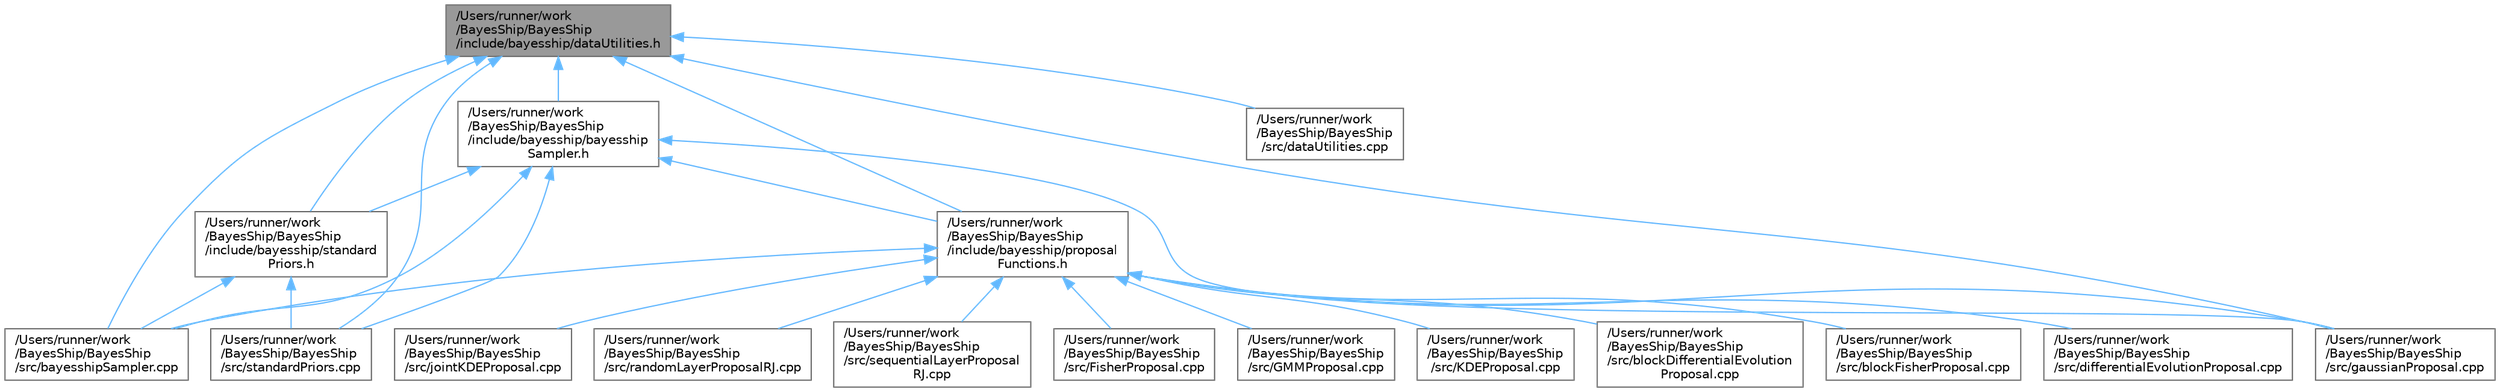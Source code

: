 digraph "/Users/runner/work/BayesShip/BayesShip/include/bayesship/dataUtilities.h"
{
 // LATEX_PDF_SIZE
  bgcolor="transparent";
  edge [fontname=Helvetica,fontsize=10,labelfontname=Helvetica,labelfontsize=10];
  node [fontname=Helvetica,fontsize=10,shape=box,height=0.2,width=0.4];
  Node1 [label="/Users/runner/work\l/BayesShip/BayesShip\l/include/bayesship/dataUtilities.h",height=0.2,width=0.4,color="gray40", fillcolor="grey60", style="filled", fontcolor="black",tooltip=" "];
  Node1 -> Node2 [dir="back",color="steelblue1",style="solid"];
  Node2 [label="/Users/runner/work\l/BayesShip/BayesShip\l/include/bayesship/bayesship\lSampler.h",height=0.2,width=0.4,color="grey40", fillcolor="white", style="filled",URL="$bayesshipSampler_8h.html",tooltip=" "];
  Node2 -> Node3 [dir="back",color="steelblue1",style="solid"];
  Node3 [label="/Users/runner/work\l/BayesShip/BayesShip\l/include/bayesship/proposal\lFunctions.h",height=0.2,width=0.4,color="grey40", fillcolor="white", style="filled",URL="$proposalFunctions_8h.html",tooltip=" "];
  Node3 -> Node4 [dir="back",color="steelblue1",style="solid"];
  Node4 [label="/Users/runner/work\l/BayesShip/BayesShip\l/src/FisherProposal.cpp",height=0.2,width=0.4,color="grey40", fillcolor="white", style="filled",URL="$FisherProposal_8cpp.html",tooltip=" "];
  Node3 -> Node5 [dir="back",color="steelblue1",style="solid"];
  Node5 [label="/Users/runner/work\l/BayesShip/BayesShip\l/src/GMMProposal.cpp",height=0.2,width=0.4,color="grey40", fillcolor="white", style="filled",URL="$GMMProposal_8cpp.html",tooltip=" "];
  Node3 -> Node6 [dir="back",color="steelblue1",style="solid"];
  Node6 [label="/Users/runner/work\l/BayesShip/BayesShip\l/src/KDEProposal.cpp",height=0.2,width=0.4,color="grey40", fillcolor="white", style="filled",URL="$KDEProposal_8cpp.html",tooltip=" "];
  Node3 -> Node7 [dir="back",color="steelblue1",style="solid"];
  Node7 [label="/Users/runner/work\l/BayesShip/BayesShip\l/src/bayesshipSampler.cpp",height=0.2,width=0.4,color="grey40", fillcolor="white", style="filled",URL="$bayesshipSampler_8cpp.html",tooltip=" "];
  Node3 -> Node8 [dir="back",color="steelblue1",style="solid"];
  Node8 [label="/Users/runner/work\l/BayesShip/BayesShip\l/src/blockDifferentialEvolution\lProposal.cpp",height=0.2,width=0.4,color="grey40", fillcolor="white", style="filled",URL="$blockDifferentialEvolutionProposal_8cpp.html",tooltip=" "];
  Node3 -> Node9 [dir="back",color="steelblue1",style="solid"];
  Node9 [label="/Users/runner/work\l/BayesShip/BayesShip\l/src/blockFisherProposal.cpp",height=0.2,width=0.4,color="grey40", fillcolor="white", style="filled",URL="$blockFisherProposal_8cpp.html",tooltip=" "];
  Node3 -> Node10 [dir="back",color="steelblue1",style="solid"];
  Node10 [label="/Users/runner/work\l/BayesShip/BayesShip\l/src/differentialEvolutionProposal.cpp",height=0.2,width=0.4,color="grey40", fillcolor="white", style="filled",URL="$differentialEvolutionProposal_8cpp.html",tooltip=" "];
  Node3 -> Node11 [dir="back",color="steelblue1",style="solid"];
  Node11 [label="/Users/runner/work\l/BayesShip/BayesShip\l/src/gaussianProposal.cpp",height=0.2,width=0.4,color="grey40", fillcolor="white", style="filled",URL="$gaussianProposal_8cpp.html",tooltip=" "];
  Node3 -> Node12 [dir="back",color="steelblue1",style="solid"];
  Node12 [label="/Users/runner/work\l/BayesShip/BayesShip\l/src/jointKDEProposal.cpp",height=0.2,width=0.4,color="grey40", fillcolor="white", style="filled",URL="$jointKDEProposal_8cpp.html",tooltip=" "];
  Node3 -> Node13 [dir="back",color="steelblue1",style="solid"];
  Node13 [label="/Users/runner/work\l/BayesShip/BayesShip\l/src/randomLayerProposalRJ.cpp",height=0.2,width=0.4,color="grey40", fillcolor="white", style="filled",URL="$randomLayerProposalRJ_8cpp.html",tooltip=" "];
  Node3 -> Node14 [dir="back",color="steelblue1",style="solid"];
  Node14 [label="/Users/runner/work\l/BayesShip/BayesShip\l/src/sequentialLayerProposal\lRJ.cpp",height=0.2,width=0.4,color="grey40", fillcolor="white", style="filled",URL="$sequentialLayerProposalRJ_8cpp.html",tooltip=" "];
  Node2 -> Node15 [dir="back",color="steelblue1",style="solid"];
  Node15 [label="/Users/runner/work\l/BayesShip/BayesShip\l/include/bayesship/standard\lPriors.h",height=0.2,width=0.4,color="grey40", fillcolor="white", style="filled",URL="$standardPriors_8h.html",tooltip=" "];
  Node15 -> Node7 [dir="back",color="steelblue1",style="solid"];
  Node15 -> Node16 [dir="back",color="steelblue1",style="solid"];
  Node16 [label="/Users/runner/work\l/BayesShip/BayesShip\l/src/standardPriors.cpp",height=0.2,width=0.4,color="grey40", fillcolor="white", style="filled",URL="$standardPriors_8cpp.html",tooltip=" "];
  Node2 -> Node7 [dir="back",color="steelblue1",style="solid"];
  Node2 -> Node11 [dir="back",color="steelblue1",style="solid"];
  Node2 -> Node16 [dir="back",color="steelblue1",style="solid"];
  Node1 -> Node3 [dir="back",color="steelblue1",style="solid"];
  Node1 -> Node15 [dir="back",color="steelblue1",style="solid"];
  Node1 -> Node7 [dir="back",color="steelblue1",style="solid"];
  Node1 -> Node17 [dir="back",color="steelblue1",style="solid"];
  Node17 [label="/Users/runner/work\l/BayesShip/BayesShip\l/src/dataUtilities.cpp",height=0.2,width=0.4,color="grey40", fillcolor="white", style="filled",URL="$dataUtilities_8cpp.html",tooltip=" "];
  Node1 -> Node11 [dir="back",color="steelblue1",style="solid"];
  Node1 -> Node16 [dir="back",color="steelblue1",style="solid"];
}

